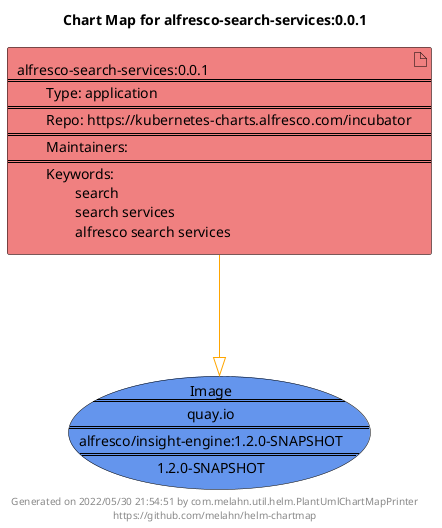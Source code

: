 @startuml
skinparam linetype ortho
skinparam backgroundColor white
skinparam usecaseBorderColor black
skinparam usecaseArrowColor LightSlateGray
skinparam artifactBorderColor black
skinparam artifactArrowColor LightSlateGray

title Chart Map for alfresco-search-services:0.0.1

'There is one referenced Helm Chart
artifact "alfresco-search-services:0.0.1\n====\n\tType: application\n====\n\tRepo: https://kubernetes-charts.alfresco.com/incubator\n====\n\tMaintainers: \n====\n\tKeywords: \n\t\tsearch\n\t\tsearch services\n\t\talfresco search services" as alfresco_search_services_0_0_1 #LightCoral

'There is one referenced Docker Image
usecase "Image\n====\nquay.io\n====\nalfresco/insight-engine:1.2.0-SNAPSHOT\n====\n1.2.0-SNAPSHOT" as quay_io_alfresco_insight_engine_1_2_0_SNAPSHOT #CornflowerBlue

'Chart Dependencies
alfresco_search_services_0_0_1--[#orange]-|>quay_io_alfresco_insight_engine_1_2_0_SNAPSHOT

center footer Generated on 2022/05/30 21:54:51 by com.melahn.util.helm.PlantUmlChartMapPrinter\nhttps://github.com/melahn/helm-chartmap
@enduml
